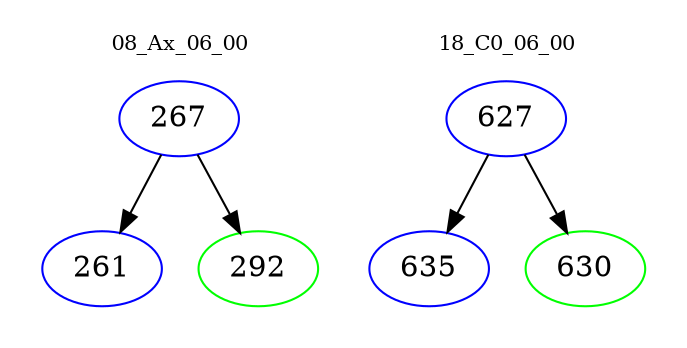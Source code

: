 digraph{
subgraph cluster_0 {
color = white
label = "08_Ax_06_00";
fontsize=10;
T0_267 [label="267", color="blue"]
T0_267 -> T0_261 [color="black"]
T0_261 [label="261", color="blue"]
T0_267 -> T0_292 [color="black"]
T0_292 [label="292", color="green"]
}
subgraph cluster_1 {
color = white
label = "18_C0_06_00";
fontsize=10;
T1_627 [label="627", color="blue"]
T1_627 -> T1_635 [color="black"]
T1_635 [label="635", color="blue"]
T1_627 -> T1_630 [color="black"]
T1_630 [label="630", color="green"]
}
}
